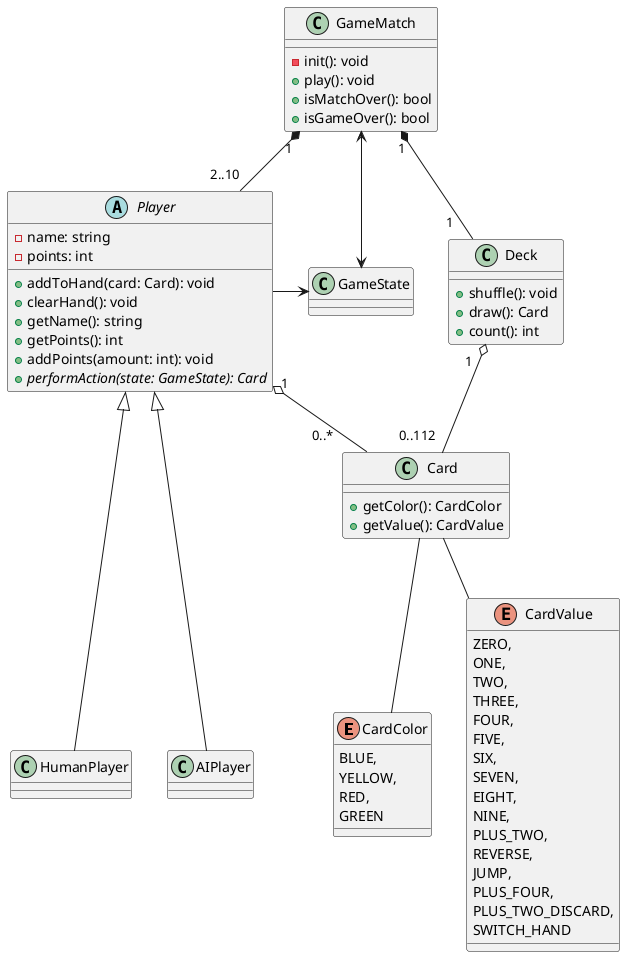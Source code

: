 @startuml
'https://plantuml.com/class-diagram

enum CardColor {
    BLUE,
    YELLOW,
    RED,
    GREEN
}

enum CardValue {
    ZERO,
    ONE,
    TWO,
    THREE,
    FOUR,
    FIVE,
    SIX,
    SEVEN,
    EIGHT,
    NINE,
    PLUS_TWO,
    REVERSE,
    JUMP,
    PLUS_FOUR,
    PLUS_TWO_DISCARD,
    SWITCH_HAND
}

class Card {
    + getColor(): CardColor
    + getValue(): CardValue
}

class Deck {

    + shuffle(): void
    + draw(): Card
    + count(): int
}

class GameMatch {

    - init(): void
    + play(): void
    + isMatchOver(): bool
    + isGameOver(): bool
}

class GameState {

}

abstract class Player {
    - name: string
    - points: int

    + addToHand(card: Card): void
    + clearHand(): void
    + getName(): string
    + getPoints(): int
    + addPoints(amount: int): void
    + {abstract} performAction(state: GameState): Card
}

Card  --  CardColor
Card  --  CardValue
Deck "1   " o-- "0..112  " Card
Player <|--- HumanPlayer
Player <|--- AIPlayer
Player "1  " o-- "0..*      " Card
Player -> GameState
GameMatch "1" *-- "2..10  " Player
GameMatch "1" *-- "1    " Deck
GameMatch <-> GameState

@enduml